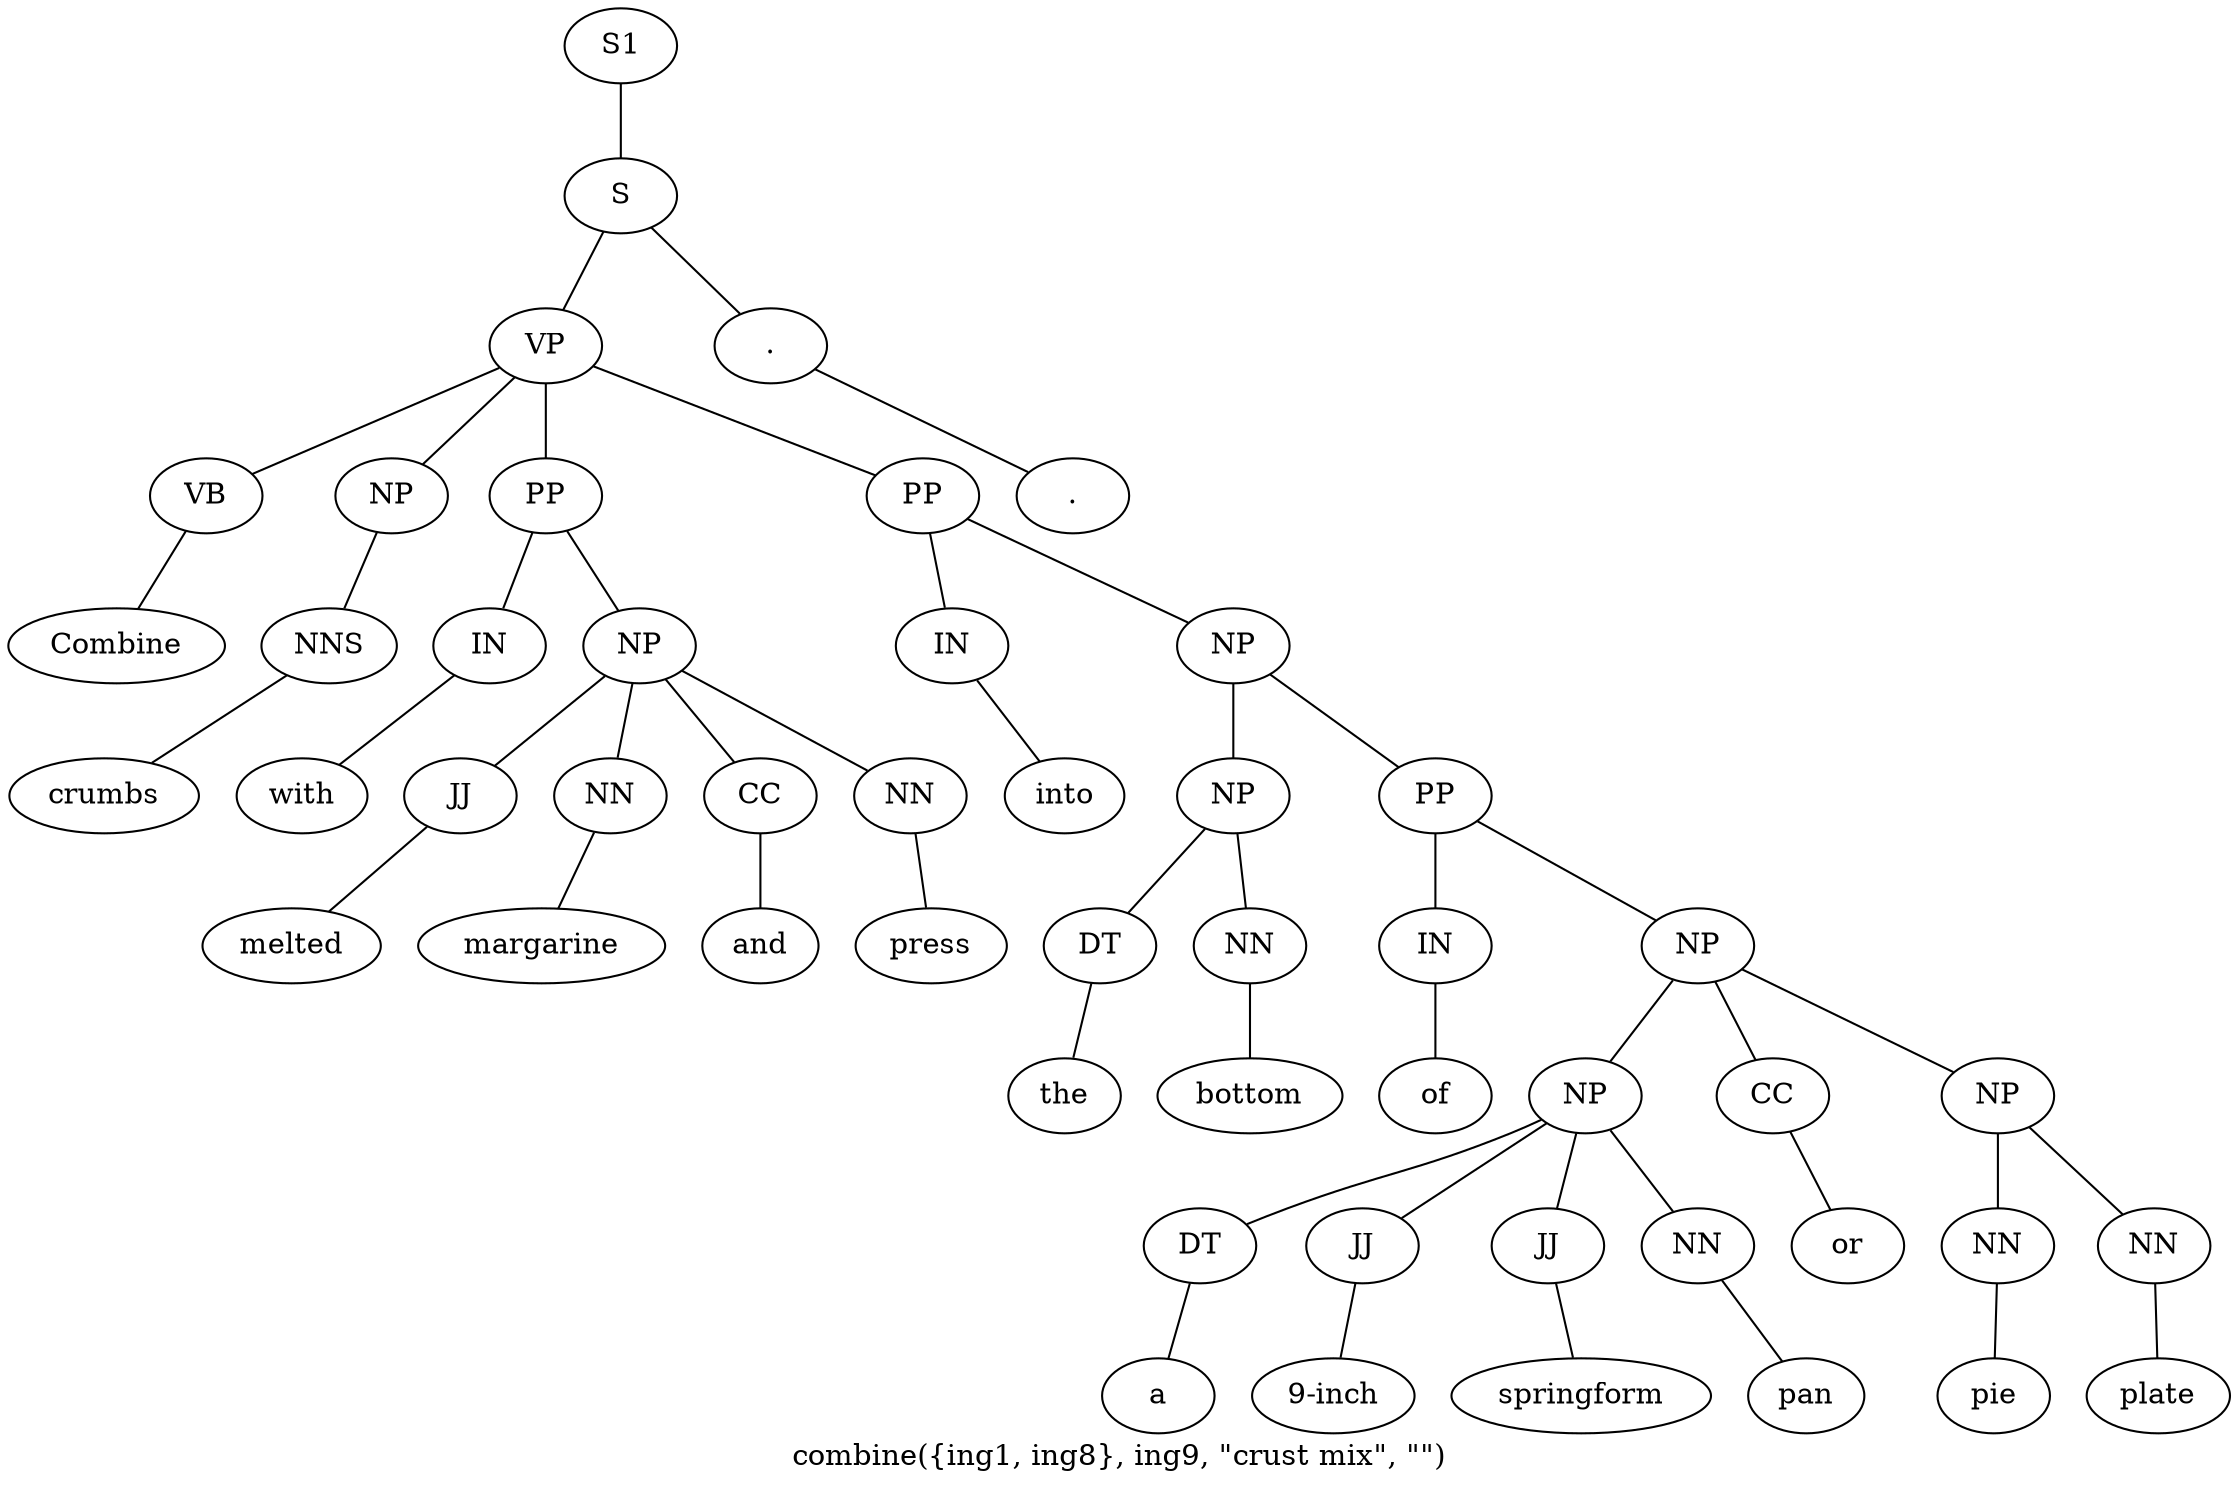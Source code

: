 graph SyntaxGraph {
	label = "combine({ing1, ing8}, ing9, \"crust mix\", \"\")";
	Node0 [label="S1"];
	Node1 [label="S"];
	Node2 [label="VP"];
	Node3 [label="VB"];
	Node4 [label="Combine"];
	Node5 [label="NP"];
	Node6 [label="NNS"];
	Node7 [label="crumbs"];
	Node8 [label="PP"];
	Node9 [label="IN"];
	Node10 [label="with"];
	Node11 [label="NP"];
	Node12 [label="JJ"];
	Node13 [label="melted"];
	Node14 [label="NN"];
	Node15 [label="margarine"];
	Node16 [label="CC"];
	Node17 [label="and"];
	Node18 [label="NN"];
	Node19 [label="press"];
	Node20 [label="PP"];
	Node21 [label="IN"];
	Node22 [label="into"];
	Node23 [label="NP"];
	Node24 [label="NP"];
	Node25 [label="DT"];
	Node26 [label="the"];
	Node27 [label="NN"];
	Node28 [label="bottom"];
	Node29 [label="PP"];
	Node30 [label="IN"];
	Node31 [label="of"];
	Node32 [label="NP"];
	Node33 [label="NP"];
	Node34 [label="DT"];
	Node35 [label="a"];
	Node36 [label="JJ"];
	Node37 [label="9-inch"];
	Node38 [label="JJ"];
	Node39 [label="springform"];
	Node40 [label="NN"];
	Node41 [label="pan"];
	Node42 [label="CC"];
	Node43 [label="or"];
	Node44 [label="NP"];
	Node45 [label="NN"];
	Node46 [label="pie"];
	Node47 [label="NN"];
	Node48 [label="plate"];
	Node49 [label="."];
	Node50 [label="."];

	Node0 -- Node1;
	Node1 -- Node2;
	Node1 -- Node49;
	Node2 -- Node3;
	Node2 -- Node5;
	Node2 -- Node8;
	Node2 -- Node20;
	Node3 -- Node4;
	Node5 -- Node6;
	Node6 -- Node7;
	Node8 -- Node9;
	Node8 -- Node11;
	Node9 -- Node10;
	Node11 -- Node12;
	Node11 -- Node14;
	Node11 -- Node16;
	Node11 -- Node18;
	Node12 -- Node13;
	Node14 -- Node15;
	Node16 -- Node17;
	Node18 -- Node19;
	Node20 -- Node21;
	Node20 -- Node23;
	Node21 -- Node22;
	Node23 -- Node24;
	Node23 -- Node29;
	Node24 -- Node25;
	Node24 -- Node27;
	Node25 -- Node26;
	Node27 -- Node28;
	Node29 -- Node30;
	Node29 -- Node32;
	Node30 -- Node31;
	Node32 -- Node33;
	Node32 -- Node42;
	Node32 -- Node44;
	Node33 -- Node34;
	Node33 -- Node36;
	Node33 -- Node38;
	Node33 -- Node40;
	Node34 -- Node35;
	Node36 -- Node37;
	Node38 -- Node39;
	Node40 -- Node41;
	Node42 -- Node43;
	Node44 -- Node45;
	Node44 -- Node47;
	Node45 -- Node46;
	Node47 -- Node48;
	Node49 -- Node50;
}